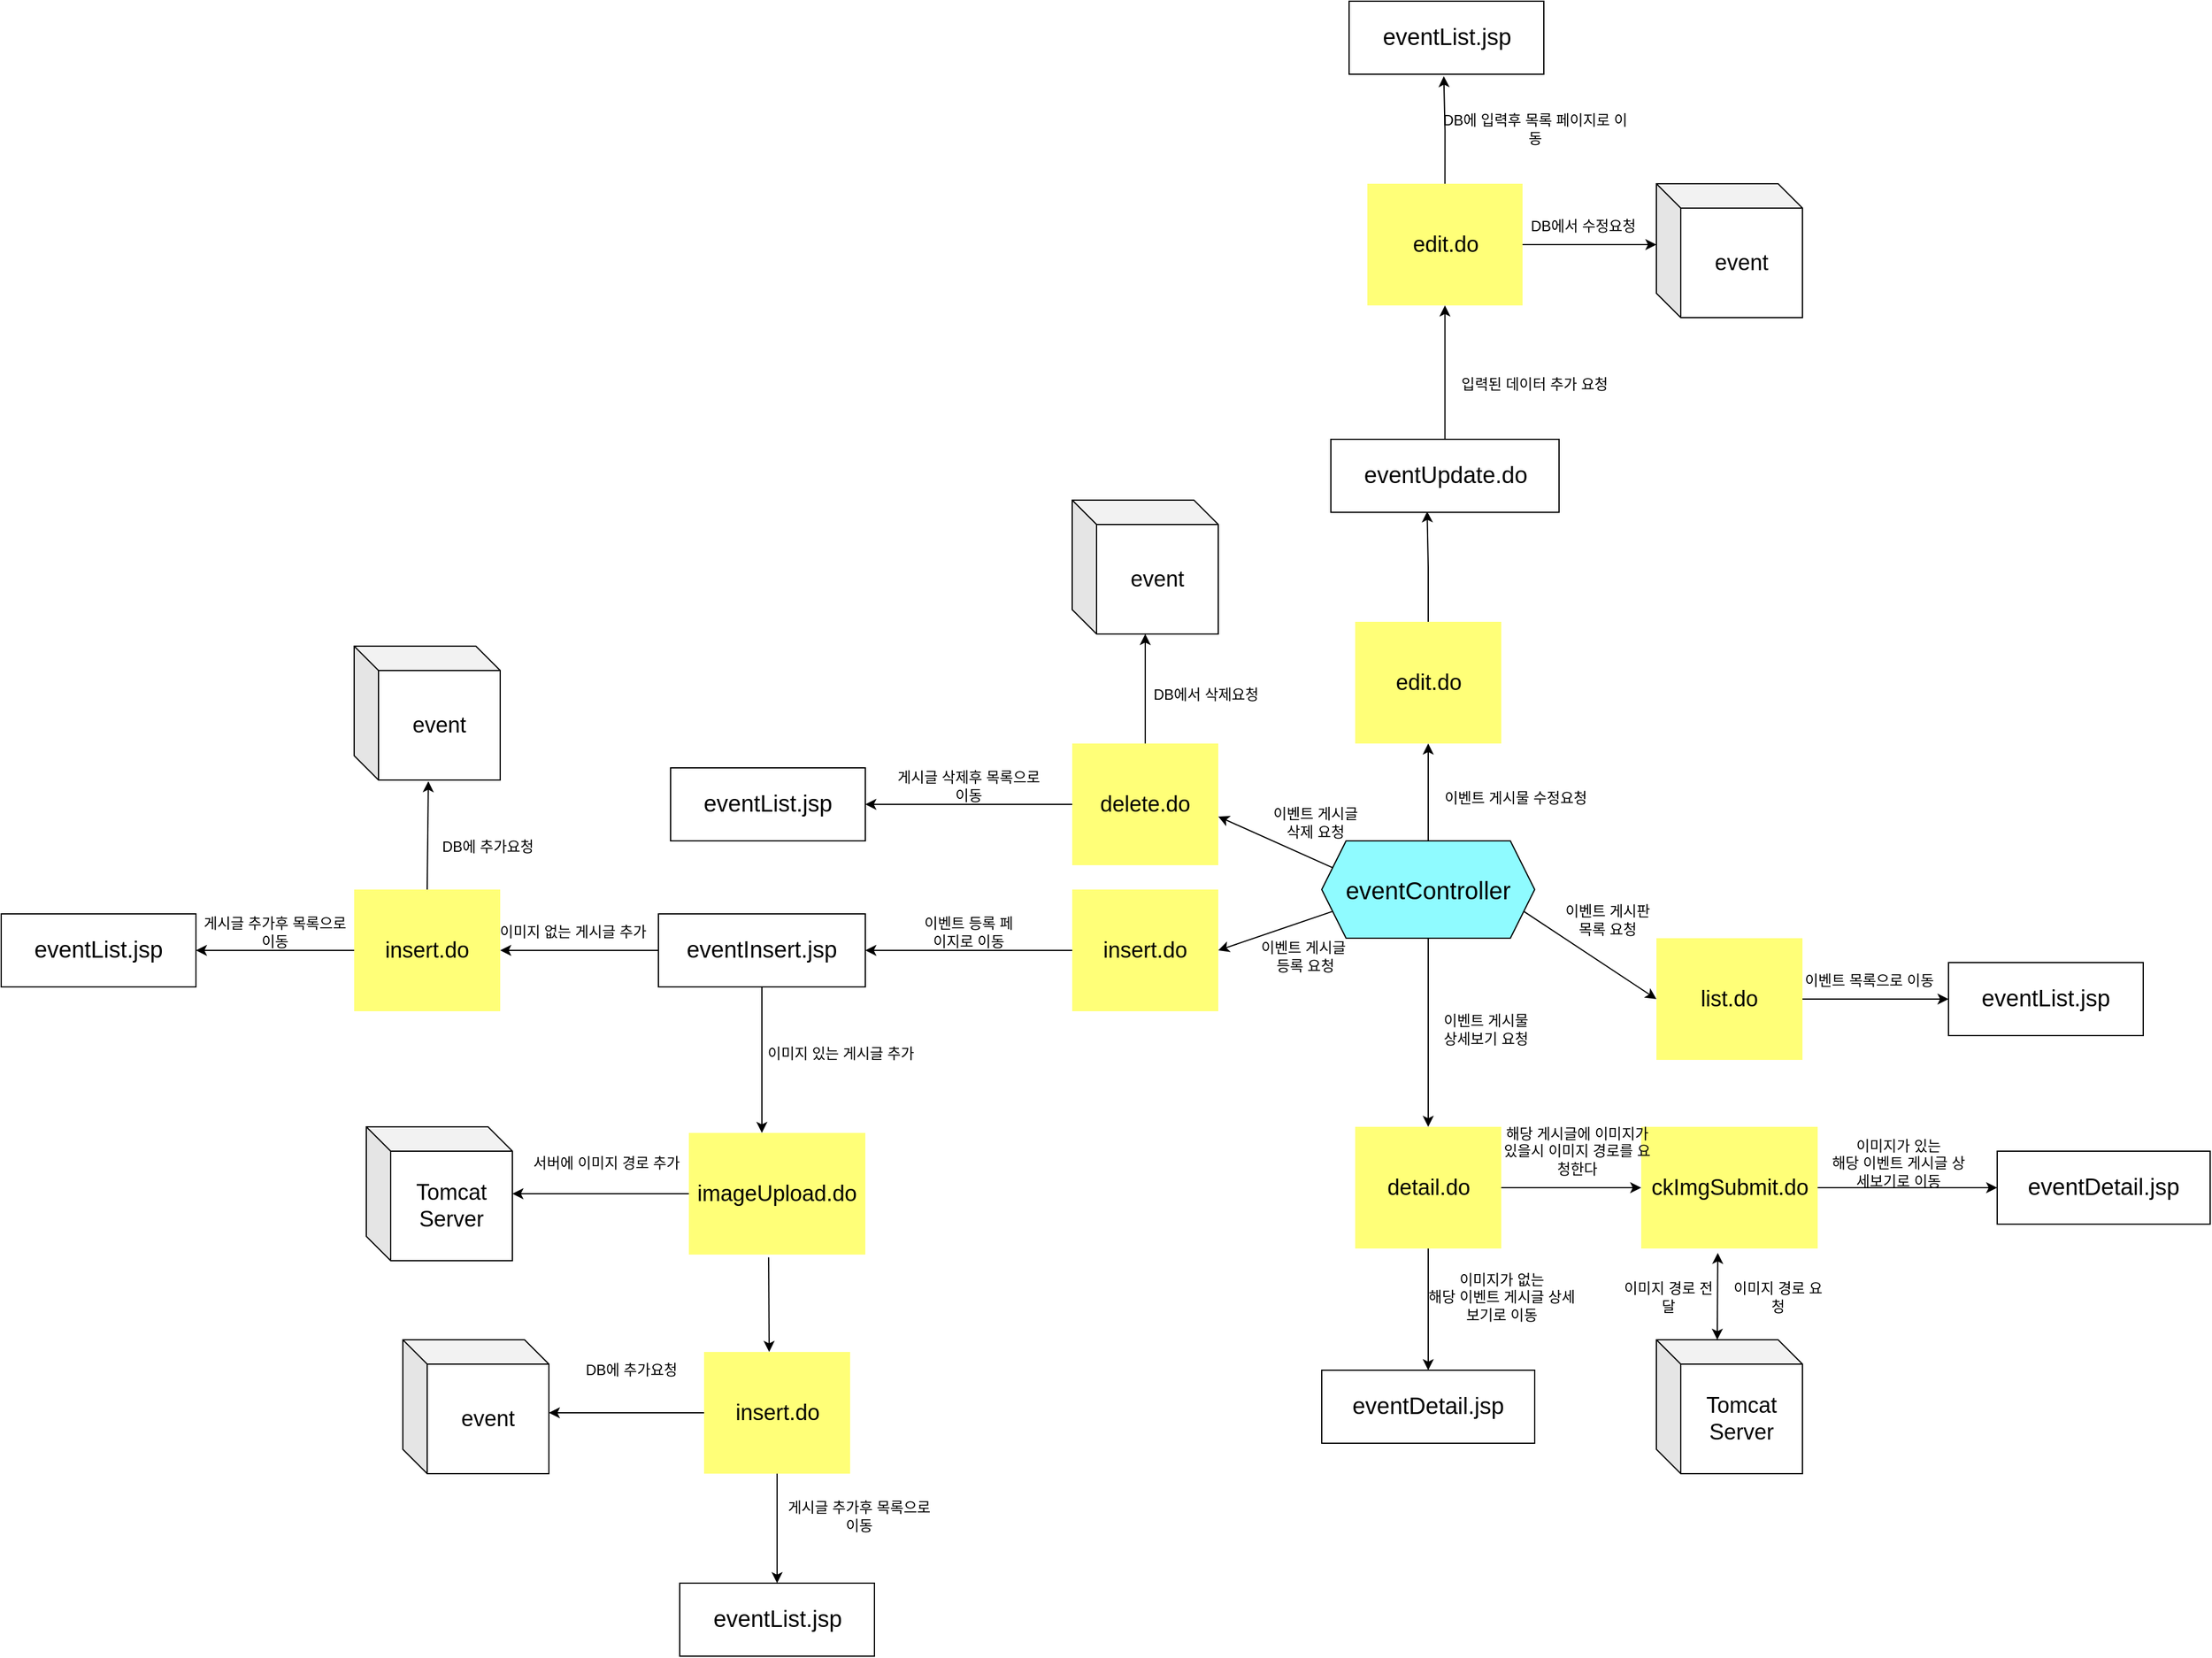 <mxfile version="21.6.9" type="device">
  <diagram name="페이지-1" id="TQ0cyp87wXcoUcHucZ0J">
    <mxGraphModel dx="2396" dy="1981" grid="1" gridSize="10" guides="1" tooltips="1" connect="1" arrows="1" fold="1" page="1" pageScale="1" pageWidth="827" pageHeight="1169" math="0" shadow="0">
      <root>
        <mxCell id="0" />
        <mxCell id="1" parent="0" />
        <mxCell id="rkLHnBhGYaF2uc3NjKM3-2" value="" style="endArrow=classic;html=1;rounded=0;exitX=1;exitY=0.75;exitDx=0;exitDy=0;" parent="1" source="rkLHnBhGYaF2uc3NjKM3-12" edge="1">
          <mxGeometry width="50" height="50" relative="1" as="geometry">
            <mxPoint x="490" y="340" as="sourcePoint" />
            <mxPoint x="610" y="420" as="targetPoint" />
          </mxGeometry>
        </mxCell>
        <mxCell id="rkLHnBhGYaF2uc3NjKM3-4" value="&lt;span style=&quot;font-size: 18px;&quot;&gt;list.do&lt;br&gt;&lt;/span&gt;" style="text;html=1;strokeColor=none;fillColor=#FFFF78;align=center;verticalAlign=middle;whiteSpace=wrap;rounded=0;" parent="1" vertex="1">
          <mxGeometry x="610" y="370" width="120" height="100" as="geometry" />
        </mxCell>
        <mxCell id="rkLHnBhGYaF2uc3NjKM3-6" value="" style="endArrow=classic;html=1;rounded=0;exitX=1;exitY=0.5;exitDx=0;exitDy=0;entryX=0;entryY=0.5;entryDx=0;entryDy=0;" parent="1" source="rkLHnBhGYaF2uc3NjKM3-4" target="rkLHnBhGYaF2uc3NjKM3-7" edge="1">
          <mxGeometry width="50" height="50" relative="1" as="geometry">
            <mxPoint x="540" y="430" as="sourcePoint" />
            <mxPoint x="820" y="420" as="targetPoint" />
          </mxGeometry>
        </mxCell>
        <mxCell id="rkLHnBhGYaF2uc3NjKM3-7" value="&lt;font style=&quot;font-size: 19px;&quot;&gt;eventList.jsp&lt;/font&gt;" style="rounded=0;whiteSpace=wrap;html=1;" parent="1" vertex="1">
          <mxGeometry x="850" y="390" width="160" height="60" as="geometry" />
        </mxCell>
        <mxCell id="nXmFsh59E-W-UfocN87j-35" style="edgeStyle=orthogonalEdgeStyle;rounded=0;orthogonalLoop=1;jettySize=auto;html=1;entryX=0;entryY=0.5;entryDx=0;entryDy=0;" parent="1" source="rkLHnBhGYaF2uc3NjKM3-8" target="nXmFsh59E-W-UfocN87j-34" edge="1">
          <mxGeometry relative="1" as="geometry" />
        </mxCell>
        <mxCell id="rkLHnBhGYaF2uc3NjKM3-8" value="&lt;span style=&quot;font-size: 18px;&quot;&gt;detail.do&lt;br&gt;&lt;/span&gt;" style="text;html=1;strokeColor=none;fillColor=#FFFF78;align=center;verticalAlign=middle;whiteSpace=wrap;rounded=0;" parent="1" vertex="1">
          <mxGeometry x="362.5" y="525" width="120" height="100" as="geometry" />
        </mxCell>
        <mxCell id="rkLHnBhGYaF2uc3NjKM3-9" value="" style="endArrow=classic;html=1;rounded=0;exitX=0;exitY=0.75;exitDx=0;exitDy=0;" parent="1" source="rkLHnBhGYaF2uc3NjKM3-12" edge="1">
          <mxGeometry width="50" height="50" relative="1" as="geometry">
            <mxPoint x="240" y="250" as="sourcePoint" />
            <mxPoint x="250" y="380" as="targetPoint" />
          </mxGeometry>
        </mxCell>
        <mxCell id="nXmFsh59E-W-UfocN87j-33" style="edgeStyle=orthogonalEdgeStyle;rounded=0;orthogonalLoop=1;jettySize=auto;html=1;exitX=0.5;exitY=1;exitDx=0;exitDy=0;" parent="1" source="rkLHnBhGYaF2uc3NjKM3-12" target="rkLHnBhGYaF2uc3NjKM3-8" edge="1">
          <mxGeometry relative="1" as="geometry" />
        </mxCell>
        <mxCell id="nXmFsh59E-W-UfocN87j-46" style="edgeStyle=orthogonalEdgeStyle;rounded=0;orthogonalLoop=1;jettySize=auto;html=1;entryX=0.5;entryY=1;entryDx=0;entryDy=0;" parent="1" source="rkLHnBhGYaF2uc3NjKM3-12" target="rkLHnBhGYaF2uc3NjKM3-17" edge="1">
          <mxGeometry relative="1" as="geometry" />
        </mxCell>
        <mxCell id="rkLHnBhGYaF2uc3NjKM3-12" value="&lt;font style=&quot;&quot;&gt;&lt;font style=&quot;font-size: 20px;&quot;&gt;eventController&lt;/font&gt;&lt;br&gt;&lt;/font&gt;" style="shape=hexagon;perimeter=hexagonPerimeter2;whiteSpace=wrap;html=1;fixedSize=1;fillColor=#8FFBFF;" parent="1" vertex="1">
          <mxGeometry x="335" y="290" width="175" height="80" as="geometry" />
        </mxCell>
        <mxCell id="rkLHnBhGYaF2uc3NjKM3-13" value="&lt;span style=&quot;font-size: 18px;&quot;&gt;insert.do&lt;br&gt;&lt;/span&gt;" style="text;html=1;strokeColor=none;fillColor=#FFFF78;align=center;verticalAlign=middle;whiteSpace=wrap;rounded=0;" parent="1" vertex="1">
          <mxGeometry x="130" y="330" width="120" height="100" as="geometry" />
        </mxCell>
        <mxCell id="rkLHnBhGYaF2uc3NjKM3-14" value="" style="endArrow=classic;html=1;rounded=0;exitX=0;exitY=0.25;exitDx=0;exitDy=0;" parent="1" source="rkLHnBhGYaF2uc3NjKM3-12" edge="1">
          <mxGeometry width="50" height="50" relative="1" as="geometry">
            <mxPoint x="290" y="240" as="sourcePoint" />
            <mxPoint x="250" y="270" as="targetPoint" />
          </mxGeometry>
        </mxCell>
        <mxCell id="rkLHnBhGYaF2uc3NjKM3-15" value="&lt;span style=&quot;font-size: 18px;&quot;&gt;delete.do&lt;br&gt;&lt;/span&gt;" style="text;html=1;strokeColor=none;fillColor=#FFFF78;align=center;verticalAlign=middle;whiteSpace=wrap;rounded=0;" parent="1" vertex="1">
          <mxGeometry x="130" y="210" width="120" height="100" as="geometry" />
        </mxCell>
        <mxCell id="nXmFsh59E-W-UfocN87j-58" style="edgeStyle=orthogonalEdgeStyle;rounded=0;orthogonalLoop=1;jettySize=auto;html=1;entryX=0.422;entryY=0.987;entryDx=0;entryDy=0;entryPerimeter=0;" parent="1" source="rkLHnBhGYaF2uc3NjKM3-17" target="rkLHnBhGYaF2uc3NjKM3-49" edge="1">
          <mxGeometry relative="1" as="geometry" />
        </mxCell>
        <mxCell id="rkLHnBhGYaF2uc3NjKM3-17" value="&lt;span style=&quot;font-size: 18px;&quot;&gt;edit.do&lt;br&gt;&lt;/span&gt;" style="text;html=1;strokeColor=none;fillColor=#FFFF78;align=center;verticalAlign=middle;whiteSpace=wrap;rounded=0;" parent="1" vertex="1">
          <mxGeometry x="362.5" y="110" width="120" height="100" as="geometry" />
        </mxCell>
        <mxCell id="rkLHnBhGYaF2uc3NjKM3-18" value="" style="endArrow=classic;html=1;rounded=0;exitX=0;exitY=0.5;exitDx=0;exitDy=0;entryX=1;entryY=0.5;entryDx=0;entryDy=0;" parent="1" source="rkLHnBhGYaF2uc3NjKM3-15" edge="1">
          <mxGeometry width="50" height="50" relative="1" as="geometry">
            <mxPoint x="60" y="140" as="sourcePoint" />
            <mxPoint x="-40" y="260" as="targetPoint" />
          </mxGeometry>
        </mxCell>
        <mxCell id="rkLHnBhGYaF2uc3NjKM3-20" value="" style="endArrow=classic;html=1;rounded=0;exitX=0;exitY=0.5;exitDx=0;exitDy=0;" parent="1" source="rkLHnBhGYaF2uc3NjKM3-13" edge="1">
          <mxGeometry width="50" height="50" relative="1" as="geometry">
            <mxPoint x="500" y="90" as="sourcePoint" />
            <mxPoint x="-40" y="380" as="targetPoint" />
          </mxGeometry>
        </mxCell>
        <mxCell id="rkLHnBhGYaF2uc3NjKM3-21" value="&lt;font style=&quot;font-size: 19px;&quot;&gt;eventInsert.jsp&lt;/font&gt;" style="rounded=0;whiteSpace=wrap;html=1;" parent="1" vertex="1">
          <mxGeometry x="-210" y="350" width="170" height="60" as="geometry" />
        </mxCell>
        <mxCell id="rkLHnBhGYaF2uc3NjKM3-23" value="" style="endArrow=classic;html=1;rounded=0;exitX=0.5;exitY=0;exitDx=0;exitDy=0;" parent="1" source="rkLHnBhGYaF2uc3NjKM3-15" edge="1">
          <mxGeometry width="50" height="50" relative="1" as="geometry">
            <mxPoint x="500" y="90" as="sourcePoint" />
            <mxPoint x="190" y="120" as="targetPoint" />
          </mxGeometry>
        </mxCell>
        <mxCell id="rkLHnBhGYaF2uc3NjKM3-25" value="DB에서 삭제요청" style="text;html=1;strokeColor=none;fillColor=none;align=center;verticalAlign=middle;whiteSpace=wrap;rounded=0;" parent="1" vertex="1">
          <mxGeometry x="180" y="155" width="120" height="30" as="geometry" />
        </mxCell>
        <mxCell id="rkLHnBhGYaF2uc3NjKM3-26" value="게시글 삭제후 목록으로 이동" style="text;html=1;strokeColor=none;fillColor=none;align=center;verticalAlign=middle;whiteSpace=wrap;rounded=0;" parent="1" vertex="1">
          <mxGeometry x="-20" y="230" width="130" height="30" as="geometry" />
        </mxCell>
        <mxCell id="rkLHnBhGYaF2uc3NjKM3-27" value="이벤트 등록 페이지로 이동" style="text;html=1;strokeColor=none;fillColor=none;align=center;verticalAlign=middle;whiteSpace=wrap;rounded=0;" parent="1" vertex="1">
          <mxGeometry x="5" y="350" width="80" height="30" as="geometry" />
        </mxCell>
        <mxCell id="rkLHnBhGYaF2uc3NjKM3-28" value="이벤트 게시글&lt;br&gt;삭제 요청" style="text;html=1;strokeColor=none;fillColor=none;align=center;verticalAlign=middle;whiteSpace=wrap;rounded=0;" parent="1" vertex="1">
          <mxGeometry x="270" y="260" width="120" height="30" as="geometry" />
        </mxCell>
        <mxCell id="rkLHnBhGYaF2uc3NjKM3-29" value="이벤트 게시글&lt;br&gt;&amp;nbsp;등록 요청" style="text;html=1;strokeColor=none;fillColor=none;align=center;verticalAlign=middle;whiteSpace=wrap;rounded=0;" parent="1" vertex="1">
          <mxGeometry x="260" y="370" width="120" height="30" as="geometry" />
        </mxCell>
        <mxCell id="rkLHnBhGYaF2uc3NjKM3-30" value="이벤트 게시물&lt;br&gt;상세보기 요청" style="text;html=1;strokeColor=none;fillColor=none;align=center;verticalAlign=middle;whiteSpace=wrap;rounded=0;" parent="1" vertex="1">
          <mxGeometry x="410" y="430" width="120" height="30" as="geometry" />
        </mxCell>
        <mxCell id="rkLHnBhGYaF2uc3NjKM3-31" value="이벤트 게시판&lt;br&gt;목록 요청" style="text;html=1;strokeColor=none;fillColor=none;align=center;verticalAlign=middle;whiteSpace=wrap;rounded=0;" parent="1" vertex="1">
          <mxGeometry x="510" y="340" width="120" height="30" as="geometry" />
        </mxCell>
        <mxCell id="rkLHnBhGYaF2uc3NjKM3-35" value="" style="endArrow=classic;html=1;rounded=0;exitX=0.5;exitY=0;exitDx=0;exitDy=0;entryX=0.508;entryY=1.009;entryDx=0;entryDy=0;entryPerimeter=0;" parent="1" source="rkLHnBhGYaF2uc3NjKM3-37" edge="1">
          <mxGeometry width="50" height="50" relative="1" as="geometry">
            <mxPoint x="-463" y="285" as="sourcePoint" />
            <mxPoint x="-399.04" y="240.99" as="targetPoint" />
          </mxGeometry>
        </mxCell>
        <mxCell id="rkLHnBhGYaF2uc3NjKM3-36" value="" style="endArrow=classic;html=1;rounded=0;exitX=0;exitY=0.5;exitDx=0;exitDy=0;" parent="1" source="rkLHnBhGYaF2uc3NjKM3-21" edge="1">
          <mxGeometry width="50" height="50" relative="1" as="geometry">
            <mxPoint x="-80" y="260" as="sourcePoint" />
            <mxPoint x="-340" y="380" as="targetPoint" />
          </mxGeometry>
        </mxCell>
        <mxCell id="rkLHnBhGYaF2uc3NjKM3-37" value="&lt;span style=&quot;font-size: 18px;&quot;&gt;insert.do&lt;br&gt;&lt;/span&gt;" style="text;html=1;strokeColor=none;fillColor=#FFFF78;align=center;verticalAlign=middle;whiteSpace=wrap;rounded=0;" parent="1" vertex="1">
          <mxGeometry x="-460" y="330" width="120" height="100" as="geometry" />
        </mxCell>
        <mxCell id="rkLHnBhGYaF2uc3NjKM3-38" value="이미지 없는 게시글 추가" style="text;html=1;strokeColor=none;fillColor=none;align=center;verticalAlign=middle;whiteSpace=wrap;rounded=0;" parent="1" vertex="1">
          <mxGeometry x="-350" y="350" width="140" height="30" as="geometry" />
        </mxCell>
        <mxCell id="rkLHnBhGYaF2uc3NjKM3-40" value="DB에 추가요청" style="text;html=1;strokeColor=none;fillColor=none;align=center;verticalAlign=middle;whiteSpace=wrap;rounded=0;" parent="1" vertex="1">
          <mxGeometry x="-410" y="280" width="120" height="30" as="geometry" />
        </mxCell>
        <mxCell id="rkLHnBhGYaF2uc3NjKM3-42" value="" style="endArrow=classic;html=1;rounded=0;exitX=0;exitY=0.5;exitDx=0;exitDy=0;entryX=1;entryY=0.5;entryDx=0;entryDy=0;" parent="1" source="rkLHnBhGYaF2uc3NjKM3-37" edge="1">
          <mxGeometry width="50" height="50" relative="1" as="geometry">
            <mxPoint x="-80" y="260" as="sourcePoint" />
            <mxPoint x="-590" y="380" as="targetPoint" />
          </mxGeometry>
        </mxCell>
        <mxCell id="rkLHnBhGYaF2uc3NjKM3-43" value="게시글 추가후 목록으로 이동" style="text;html=1;strokeColor=none;fillColor=none;align=center;verticalAlign=middle;whiteSpace=wrap;rounded=0;" parent="1" vertex="1">
          <mxGeometry x="-590" y="350" width="130" height="30" as="geometry" />
        </mxCell>
        <mxCell id="rkLHnBhGYaF2uc3NjKM3-44" value="&lt;span style=&quot;font-size: 19px;&quot;&gt;eventDetail.jsp&lt;/span&gt;" style="rounded=0;whiteSpace=wrap;html=1;" parent="1" vertex="1">
          <mxGeometry x="335" y="725" width="175" height="60" as="geometry" />
        </mxCell>
        <mxCell id="rkLHnBhGYaF2uc3NjKM3-45" value="" style="endArrow=classic;html=1;rounded=0;exitX=0.5;exitY=1;exitDx=0;exitDy=0;" parent="1" target="rkLHnBhGYaF2uc3NjKM3-44" edge="1" source="rkLHnBhGYaF2uc3NjKM3-8">
          <mxGeometry width="50" height="50" relative="1" as="geometry">
            <mxPoint x="417.02" y="625" as="sourcePoint" />
            <mxPoint x="417.02" y="715" as="targetPoint" />
          </mxGeometry>
        </mxCell>
        <mxCell id="rkLHnBhGYaF2uc3NjKM3-47" value="이미지가 없는&lt;br&gt;해당 이벤트 게시글 상세보기로 이동" style="text;html=1;strokeColor=none;fillColor=none;align=center;verticalAlign=middle;whiteSpace=wrap;rounded=0;" parent="1" vertex="1">
          <mxGeometry x="417.5" y="650" width="130" height="30" as="geometry" />
        </mxCell>
        <mxCell id="nXmFsh59E-W-UfocN87j-48" style="edgeStyle=orthogonalEdgeStyle;rounded=0;orthogonalLoop=1;jettySize=auto;html=1;exitX=0.5;exitY=0;exitDx=0;exitDy=0;entryX=0.5;entryY=1;entryDx=0;entryDy=0;" parent="1" source="rkLHnBhGYaF2uc3NjKM3-49" target="rkLHnBhGYaF2uc3NjKM3-53" edge="1">
          <mxGeometry relative="1" as="geometry" />
        </mxCell>
        <mxCell id="rkLHnBhGYaF2uc3NjKM3-49" value="&lt;span style=&quot;font-size: 19px;&quot;&gt;eventUpdate.do&lt;/span&gt;" style="rounded=0;whiteSpace=wrap;html=1;" parent="1" vertex="1">
          <mxGeometry x="342.5" y="-40" width="187.5" height="60" as="geometry" />
        </mxCell>
        <mxCell id="nXmFsh59E-W-UfocN87j-53" style="edgeStyle=orthogonalEdgeStyle;rounded=0;orthogonalLoop=1;jettySize=auto;html=1;" parent="1" source="rkLHnBhGYaF2uc3NjKM3-53" edge="1">
          <mxGeometry relative="1" as="geometry">
            <mxPoint x="610" y="-200" as="targetPoint" />
          </mxGeometry>
        </mxCell>
        <mxCell id="nXmFsh59E-W-UfocN87j-54" style="edgeStyle=orthogonalEdgeStyle;rounded=0;orthogonalLoop=1;jettySize=auto;html=1;exitX=0.5;exitY=0;exitDx=0;exitDy=0;entryX=0.455;entryY=1.026;entryDx=0;entryDy=0;entryPerimeter=0;" parent="1" source="rkLHnBhGYaF2uc3NjKM3-53" edge="1">
          <mxGeometry relative="1" as="geometry">
            <mxPoint x="435.3" y="-338.44" as="targetPoint" />
          </mxGeometry>
        </mxCell>
        <mxCell id="rkLHnBhGYaF2uc3NjKM3-53" value="&lt;span style=&quot;font-size: 18px;&quot;&gt;edit.do&lt;br&gt;&lt;/span&gt;" style="text;html=1;strokeColor=none;fillColor=#FFFF78;align=center;verticalAlign=middle;whiteSpace=wrap;rounded=0;" parent="1" vertex="1">
          <mxGeometry x="372.5" y="-250" width="127.5" height="100" as="geometry" />
        </mxCell>
        <mxCell id="rkLHnBhGYaF2uc3NjKM3-55" value="DB에서 수정요청" style="text;html=1;strokeColor=none;fillColor=none;align=center;verticalAlign=middle;whiteSpace=wrap;rounded=0;" parent="1" vertex="1">
          <mxGeometry x="490" y="-230" width="120" height="30" as="geometry" />
        </mxCell>
        <mxCell id="rkLHnBhGYaF2uc3NjKM3-56" value="입력된 데이터 추가 요청" style="text;html=1;strokeColor=none;fillColor=none;align=center;verticalAlign=middle;whiteSpace=wrap;rounded=0;" parent="1" vertex="1">
          <mxGeometry x="440" y="-100" width="140" height="30" as="geometry" />
        </mxCell>
        <mxCell id="rkLHnBhGYaF2uc3NjKM3-61" value="DB에 입력후 목록 페이지로 이동" style="text;html=1;strokeColor=none;fillColor=none;align=center;verticalAlign=middle;whiteSpace=wrap;rounded=0;" parent="1" vertex="1">
          <mxGeometry x="432.5" y="-310" width="155" height="30" as="geometry" />
        </mxCell>
        <mxCell id="rkLHnBhGYaF2uc3NjKM3-62" value="이벤트 목록으로 이동" style="text;html=1;strokeColor=none;fillColor=none;align=center;verticalAlign=middle;whiteSpace=wrap;rounded=0;" parent="1" vertex="1">
          <mxGeometry x="720" y="390" width="130" height="30" as="geometry" />
        </mxCell>
        <mxCell id="nXmFsh59E-W-UfocN87j-2" value="&lt;font style=&quot;font-size: 19px;&quot;&gt;eventList.jsp&lt;/font&gt;" style="rounded=0;whiteSpace=wrap;html=1;" parent="1" vertex="1">
          <mxGeometry x="-750" y="350" width="160" height="60" as="geometry" />
        </mxCell>
        <mxCell id="nXmFsh59E-W-UfocN87j-10" value="" style="endArrow=classic;html=1;rounded=0;exitX=0.5;exitY=1;exitDx=0;exitDy=0;" parent="1" source="rkLHnBhGYaF2uc3NjKM3-21" edge="1">
          <mxGeometry width="50" height="50" relative="1" as="geometry">
            <mxPoint x="-350" y="380" as="sourcePoint" />
            <mxPoint x="-125" y="530" as="targetPoint" />
          </mxGeometry>
        </mxCell>
        <mxCell id="nXmFsh59E-W-UfocN87j-56" style="edgeStyle=orthogonalEdgeStyle;rounded=0;orthogonalLoop=1;jettySize=auto;html=1;exitX=0;exitY=0.5;exitDx=0;exitDy=0;" parent="1" source="nXmFsh59E-W-UfocN87j-11" target="nXmFsh59E-W-UfocN87j-14" edge="1">
          <mxGeometry relative="1" as="geometry" />
        </mxCell>
        <mxCell id="nXmFsh59E-W-UfocN87j-11" value="&lt;span style=&quot;font-size: 18px;&quot;&gt;imageUpload.do&lt;br&gt;&lt;/span&gt;" style="text;html=1;strokeColor=none;fillColor=#FFFF78;align=center;verticalAlign=middle;whiteSpace=wrap;rounded=0;" parent="1" vertex="1">
          <mxGeometry x="-185" y="530" width="145" height="100" as="geometry" />
        </mxCell>
        <mxCell id="nXmFsh59E-W-UfocN87j-12" value="이미지 있는 게시글 추가" style="text;html=1;strokeColor=none;fillColor=none;align=center;verticalAlign=middle;whiteSpace=wrap;rounded=0;" parent="1" vertex="1">
          <mxGeometry x="-130" y="450" width="140" height="30" as="geometry" />
        </mxCell>
        <mxCell id="nXmFsh59E-W-UfocN87j-14" value="&lt;span style=&quot;font-size: 18px;&quot;&gt;Tomcat&lt;br&gt;Server&lt;br&gt;&lt;/span&gt;" style="shape=cube;whiteSpace=wrap;html=1;boundedLbl=1;backgroundOutline=1;darkOpacity=0.05;darkOpacity2=0.1;" parent="1" vertex="1">
          <mxGeometry x="-450" y="525" width="120" height="110" as="geometry" />
        </mxCell>
        <mxCell id="nXmFsh59E-W-UfocN87j-15" value="서버에 이미지 경로 추가" style="text;html=1;strokeColor=none;fillColor=none;align=center;verticalAlign=middle;whiteSpace=wrap;rounded=0;" parent="1" vertex="1">
          <mxGeometry x="-320" y="540" width="135" height="30" as="geometry" />
        </mxCell>
        <mxCell id="nXmFsh59E-W-UfocN87j-18" value="&lt;font style=&quot;font-size: 19px;&quot;&gt;eventList.jsp&lt;/font&gt;" style="rounded=0;whiteSpace=wrap;html=1;" parent="1" vertex="1">
          <mxGeometry x="-192.5" y="900" width="160" height="60" as="geometry" />
        </mxCell>
        <mxCell id="nXmFsh59E-W-UfocN87j-55" style="edgeStyle=orthogonalEdgeStyle;rounded=0;orthogonalLoop=1;jettySize=auto;html=1;" parent="1" source="nXmFsh59E-W-UfocN87j-19" edge="1">
          <mxGeometry relative="1" as="geometry">
            <mxPoint x="-300" y="760" as="targetPoint" />
          </mxGeometry>
        </mxCell>
        <mxCell id="nXmFsh59E-W-UfocN87j-19" value="&lt;span style=&quot;font-size: 18px;&quot;&gt;insert.do&lt;br&gt;&lt;/span&gt;" style="text;html=1;strokeColor=none;fillColor=#FFFF78;align=center;verticalAlign=middle;whiteSpace=wrap;rounded=0;" parent="1" vertex="1">
          <mxGeometry x="-172.5" y="710" width="120" height="100" as="geometry" />
        </mxCell>
        <mxCell id="nXmFsh59E-W-UfocN87j-20" value="" style="endArrow=classic;html=1;rounded=0;exitX=0.452;exitY=1.022;exitDx=0;exitDy=0;exitPerimeter=0;" parent="1" source="nXmFsh59E-W-UfocN87j-11" edge="1">
          <mxGeometry width="50" height="50" relative="1" as="geometry">
            <mxPoint x="-270" y="600" as="sourcePoint" />
            <mxPoint x="-119" y="710" as="targetPoint" />
          </mxGeometry>
        </mxCell>
        <mxCell id="nXmFsh59E-W-UfocN87j-21" value="" style="endArrow=classic;html=1;rounded=0;exitX=0.5;exitY=1;exitDx=0;exitDy=0;entryX=0.5;entryY=0;entryDx=0;entryDy=0;" parent="1" source="nXmFsh59E-W-UfocN87j-19" target="nXmFsh59E-W-UfocN87j-18" edge="1">
          <mxGeometry width="50" height="50" relative="1" as="geometry">
            <mxPoint x="-10" y="720" as="sourcePoint" />
            <mxPoint x="-112" y="860" as="targetPoint" />
          </mxGeometry>
        </mxCell>
        <mxCell id="nXmFsh59E-W-UfocN87j-23" value="&lt;span style=&quot;font-size: 18px;&quot;&gt;event&lt;/span&gt;" style="shape=cube;whiteSpace=wrap;html=1;boundedLbl=1;backgroundOutline=1;darkOpacity=0.05;darkOpacity2=0.1;" parent="1" vertex="1">
          <mxGeometry x="-420" y="700" width="120" height="110" as="geometry" />
        </mxCell>
        <mxCell id="nXmFsh59E-W-UfocN87j-24" value="DB에 추가요청" style="text;html=1;strokeColor=none;fillColor=none;align=center;verticalAlign=middle;whiteSpace=wrap;rounded=0;" parent="1" vertex="1">
          <mxGeometry x="-292.5" y="710" width="120" height="30" as="geometry" />
        </mxCell>
        <mxCell id="nXmFsh59E-W-UfocN87j-27" value="게시글 추가후 목록으로 이동" style="text;html=1;strokeColor=none;fillColor=none;align=center;verticalAlign=middle;whiteSpace=wrap;rounded=0;" parent="1" vertex="1">
          <mxGeometry x="-110" y="830" width="130" height="30" as="geometry" />
        </mxCell>
        <mxCell id="nXmFsh59E-W-UfocN87j-28" value="&lt;span style=&quot;font-size: 18px;&quot;&gt;event&lt;/span&gt;" style="shape=cube;whiteSpace=wrap;html=1;boundedLbl=1;backgroundOutline=1;darkOpacity=0.05;darkOpacity2=0.1;" parent="1" vertex="1">
          <mxGeometry x="-460" y="130" width="120" height="110" as="geometry" />
        </mxCell>
        <mxCell id="nXmFsh59E-W-UfocN87j-29" value="&lt;font style=&quot;font-size: 19px;&quot;&gt;eventList.jsp&lt;/font&gt;" style="rounded=0;whiteSpace=wrap;html=1;" parent="1" vertex="1">
          <mxGeometry x="-200" y="230" width="160" height="60" as="geometry" />
        </mxCell>
        <mxCell id="nXmFsh59E-W-UfocN87j-44" style="edgeStyle=orthogonalEdgeStyle;rounded=0;orthogonalLoop=1;jettySize=auto;html=1;exitX=1;exitY=0.5;exitDx=0;exitDy=0;" parent="1" source="nXmFsh59E-W-UfocN87j-34" target="nXmFsh59E-W-UfocN87j-43" edge="1">
          <mxGeometry relative="1" as="geometry" />
        </mxCell>
        <mxCell id="nXmFsh59E-W-UfocN87j-34" value="&lt;span style=&quot;font-size: 18px;&quot;&gt;ckImgSubmit.do&lt;br&gt;&lt;/span&gt;" style="text;html=1;strokeColor=none;fillColor=#FFFF78;align=center;verticalAlign=middle;whiteSpace=wrap;rounded=0;" parent="1" vertex="1">
          <mxGeometry x="597.5" y="525" width="145" height="100" as="geometry" />
        </mxCell>
        <mxCell id="nXmFsh59E-W-UfocN87j-36" value="해당 게시글에 이미지가 있을시 이미지 경로를 요청한다" style="text;html=1;strokeColor=none;fillColor=none;align=center;verticalAlign=middle;whiteSpace=wrap;rounded=0;" parent="1" vertex="1">
          <mxGeometry x="480" y="530" width="130" height="30" as="geometry" />
        </mxCell>
        <mxCell id="nXmFsh59E-W-UfocN87j-37" value="&lt;span style=&quot;font-size: 18px;&quot;&gt;Tomcat&lt;br&gt;Server&lt;br&gt;&lt;/span&gt;" style="shape=cube;whiteSpace=wrap;html=1;boundedLbl=1;backgroundOutline=1;darkOpacity=0.05;darkOpacity2=0.1;" parent="1" vertex="1">
          <mxGeometry x="610" y="700" width="120" height="110" as="geometry" />
        </mxCell>
        <mxCell id="nXmFsh59E-W-UfocN87j-38" value="" style="endArrow=classic;startArrow=classic;html=1;rounded=0;exitX=0;exitY=0;exitDx=50;exitDy=0;exitPerimeter=0;entryX=0.434;entryY=1.036;entryDx=0;entryDy=0;entryPerimeter=0;" parent="1" source="nXmFsh59E-W-UfocN87j-37" target="nXmFsh59E-W-UfocN87j-34" edge="1">
          <mxGeometry width="50" height="50" relative="1" as="geometry">
            <mxPoint x="500" y="600" as="sourcePoint" />
            <mxPoint x="550" y="550" as="targetPoint" />
          </mxGeometry>
        </mxCell>
        <mxCell id="nXmFsh59E-W-UfocN87j-41" value="이미지 경로 요청" style="text;html=1;strokeColor=none;fillColor=none;align=center;verticalAlign=middle;whiteSpace=wrap;rounded=0;" parent="1" vertex="1">
          <mxGeometry x="670" y="650" width="80" height="30" as="geometry" />
        </mxCell>
        <mxCell id="nXmFsh59E-W-UfocN87j-42" value="이미지 경로 전달" style="text;html=1;strokeColor=none;fillColor=none;align=center;verticalAlign=middle;whiteSpace=wrap;rounded=0;" parent="1" vertex="1">
          <mxGeometry x="580" y="650" width="80" height="30" as="geometry" />
        </mxCell>
        <mxCell id="nXmFsh59E-W-UfocN87j-43" value="&lt;span style=&quot;font-size: 19px;&quot;&gt;eventDetail.jsp&lt;/span&gt;" style="rounded=0;whiteSpace=wrap;html=1;" parent="1" vertex="1">
          <mxGeometry x="890" y="545" width="175" height="60" as="geometry" />
        </mxCell>
        <mxCell id="nXmFsh59E-W-UfocN87j-45" value="이미지가 있는&lt;br&gt;해당 이벤트 게시글 상세보기로 이동" style="text;html=1;strokeColor=none;fillColor=none;align=center;verticalAlign=middle;whiteSpace=wrap;rounded=0;" parent="1" vertex="1">
          <mxGeometry x="750" y="540" width="117.5" height="30" as="geometry" />
        </mxCell>
        <mxCell id="nXmFsh59E-W-UfocN87j-57" value="이벤트 게시물 수정요청" style="text;html=1;strokeColor=none;fillColor=none;align=center;verticalAlign=middle;whiteSpace=wrap;rounded=0;" parent="1" vertex="1">
          <mxGeometry x="427.5" y="240" width="132.5" height="30" as="geometry" />
        </mxCell>
        <mxCell id="nXmFsh59E-W-UfocN87j-59" value="&lt;span style=&quot;font-size: 18px;&quot;&gt;event&lt;/span&gt;" style="shape=cube;whiteSpace=wrap;html=1;boundedLbl=1;backgroundOutline=1;darkOpacity=0.05;darkOpacity2=0.1;" parent="1" vertex="1">
          <mxGeometry x="130" y="10" width="120" height="110" as="geometry" />
        </mxCell>
        <mxCell id="nXmFsh59E-W-UfocN87j-60" value="&lt;span style=&quot;font-size: 18px;&quot;&gt;event&lt;/span&gt;" style="shape=cube;whiteSpace=wrap;html=1;boundedLbl=1;backgroundOutline=1;darkOpacity=0.05;darkOpacity2=0.1;" parent="1" vertex="1">
          <mxGeometry x="610" y="-250" width="120" height="110" as="geometry" />
        </mxCell>
        <mxCell id="nXmFsh59E-W-UfocN87j-61" value="&lt;font style=&quot;font-size: 19px;&quot;&gt;eventList.jsp&lt;/font&gt;" style="rounded=0;whiteSpace=wrap;html=1;" parent="1" vertex="1">
          <mxGeometry x="357.5" y="-400" width="160" height="60" as="geometry" />
        </mxCell>
      </root>
    </mxGraphModel>
  </diagram>
</mxfile>
